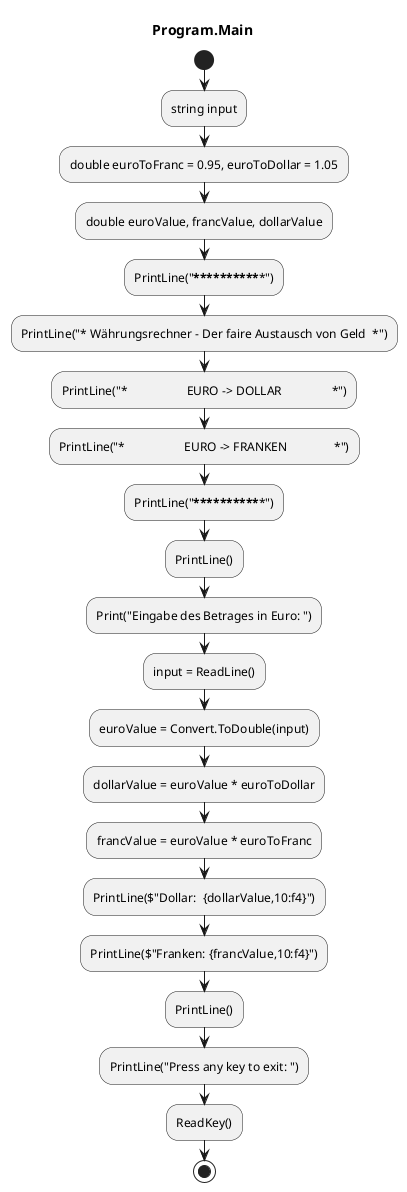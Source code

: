 @startuml Program.Main
title Program.Main
start
:string input;
:double euroToFranc = 0.95, euroToDollar = 1.05;
:double euroValue, francValue, dollarValue;
:PrintLine("***************************************************");
:PrintLine("* Währungsrechner - Der faire Austausch von Geld  *");
:PrintLine("*                   EURO -> DOLLAR                *");
:PrintLine("*                   EURO -> FRANKEN               *");
:PrintLine("***************************************************");
:PrintLine();
:Print("Eingabe des Betrages in Euro: ");
:input = ReadLine();
:euroValue = Convert.ToDouble(input);
:dollarValue = euroValue * euroToDollar;
:francValue = euroValue * euroToFranc;
:PrintLine($"Dollar:  {dollarValue,10:f4}");
:PrintLine($"Franken: {francValue,10:f4}");
:PrintLine();
:PrintLine("Press any key to exit: ");
:ReadKey();
stop
@enduml
